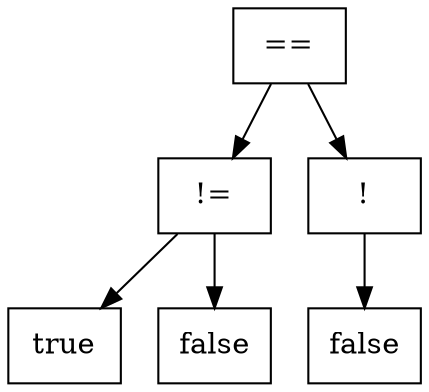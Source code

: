 digraph G {
node [shape=box];
node769287236 [label="=="];
node1587487668 [label="!="];
node1199823423 [label="true"];
node932172204 [label="false"];
node1587487668 -> node1199823423;
node1587487668 -> node932172204;
node1225358173 [label="!"];
node1848402763 [label="false"];
node1225358173 -> node1848402763;
node769287236 -> node1587487668;
node769287236 -> node1225358173;
}
